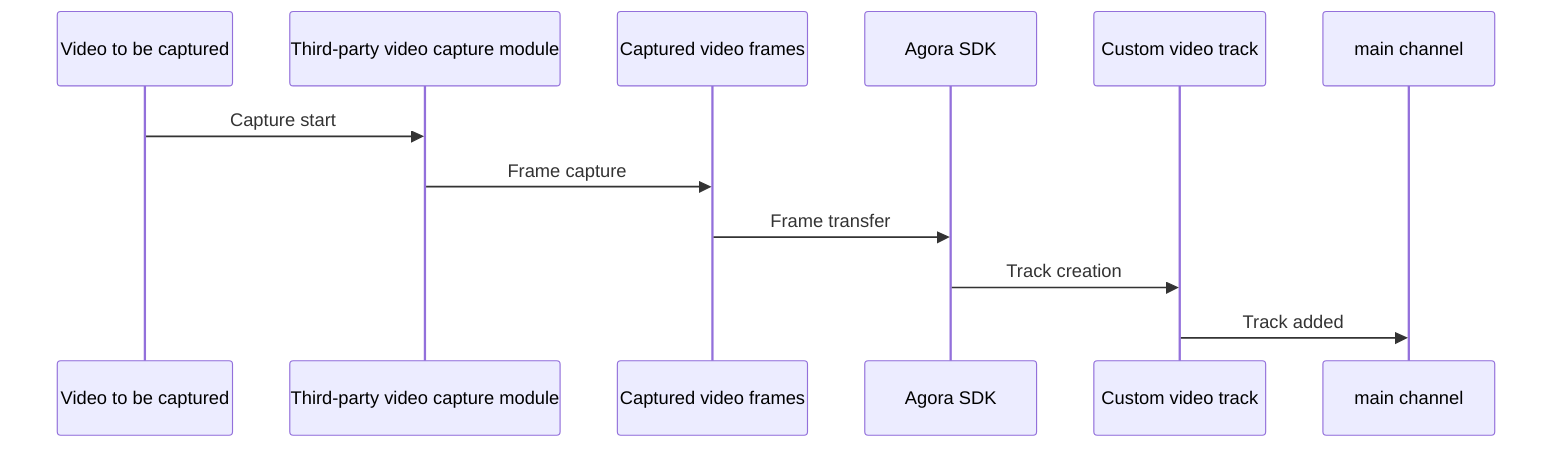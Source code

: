 sequenceDiagram
    participant V as Video to be captured
    participant T as Third-party video capture module
    participant C as Captured video frames
    participant A as Agora SDK
    participant CT as Custom video track
    participant M as main channel

    V ->> T: Capture start
    T ->> C: Frame capture
    C ->> A: Frame transfer
    A ->> CT: Track creation
    CT ->> M: Track added